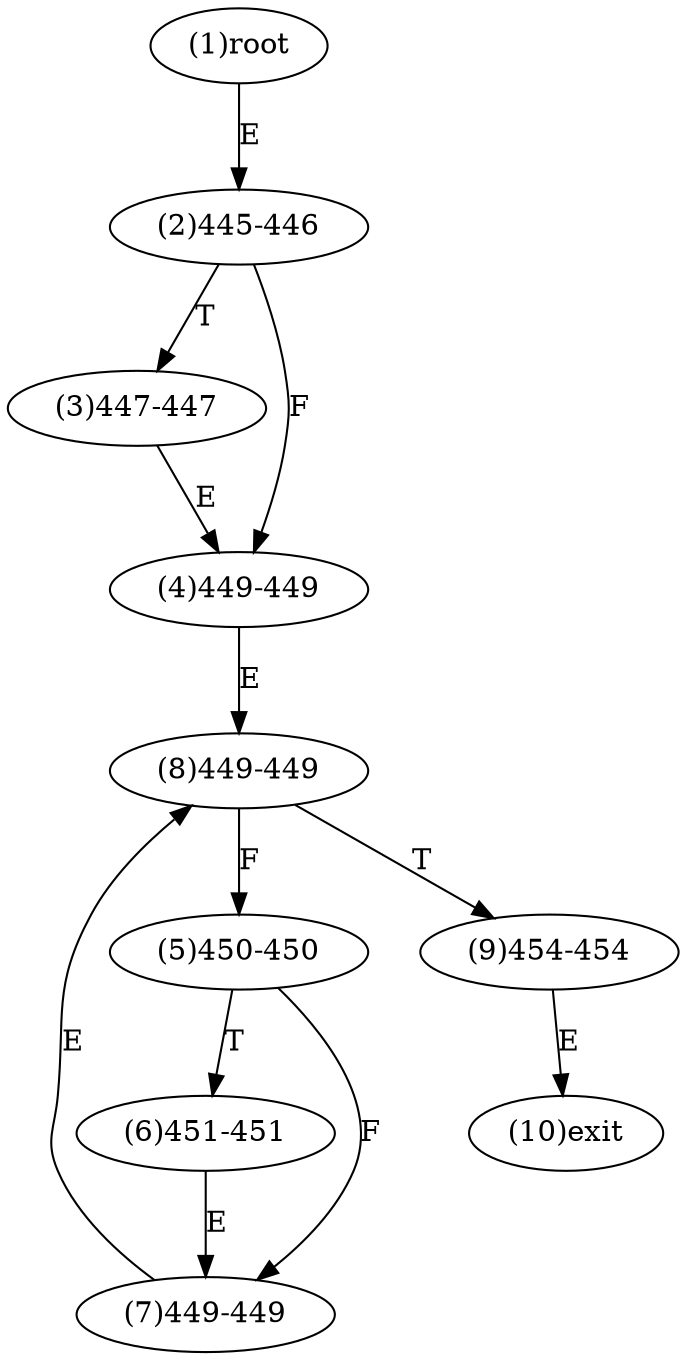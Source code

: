 digraph "" { 
1[ label="(1)root"];
2[ label="(2)445-446"];
3[ label="(3)447-447"];
4[ label="(4)449-449"];
5[ label="(5)450-450"];
6[ label="(6)451-451"];
7[ label="(7)449-449"];
8[ label="(8)449-449"];
9[ label="(9)454-454"];
10[ label="(10)exit"];
1->2[ label="E"];
2->4[ label="F"];
2->3[ label="T"];
3->4[ label="E"];
4->8[ label="E"];
5->7[ label="F"];
5->6[ label="T"];
6->7[ label="E"];
7->8[ label="E"];
8->5[ label="F"];
8->9[ label="T"];
9->10[ label="E"];
}